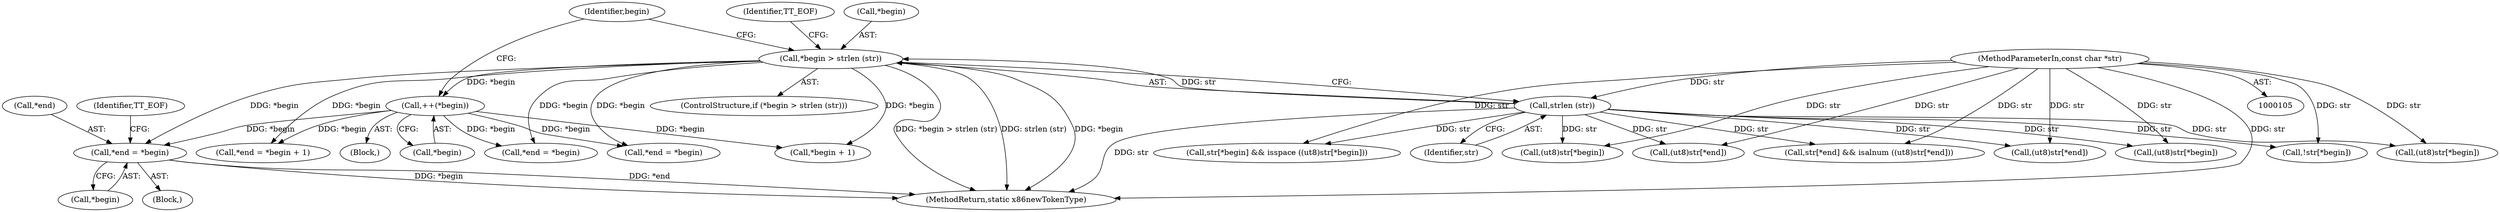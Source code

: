 digraph "0_radare2_66191f780863ea8c66ace4040d0d04a8842e8432@pointer" {
"1000145" [label="(Call,*end = *begin)"];
"1000111" [label="(Call,*begin > strlen (str))"];
"1000114" [label="(Call,strlen (str))"];
"1000106" [label="(MethodParameterIn,const char *str)"];
"1000135" [label="(Call,++(*begin))"];
"1000110" [label="(ControlStructure,if (*begin > strlen (str)))"];
"1000154" [label="(Call,(ut8)str[*begin])"];
"1000148" [label="(Call,*begin)"];
"1000128" [label="(Call,(ut8)str[*begin])"];
"1000136" [label="(Call,*begin)"];
"1000228" [label="(MethodReturn,static x86newTokenType)"];
"1000139" [label="(Call,!str[*begin])"];
"1000112" [label="(Call,*begin)"];
"1000189" [label="(Call,(ut8)str[*begin])"];
"1000145" [label="(Call,*end = *begin)"];
"1000169" [label="(Call,str[*end] && isalnum ((ut8)str[*end]))"];
"1000121" [label="(Identifier,begin)"];
"1000151" [label="(Identifier,TT_EOF)"];
"1000122" [label="(Call,str[*begin] && isspace ((ut8)str[*begin]))"];
"1000144" [label="(Block,)"];
"1000146" [label="(Call,*end)"];
"1000114" [label="(Call,strlen (str))"];
"1000135" [label="(Call,++(*begin))"];
"1000118" [label="(Identifier,TT_EOF)"];
"1000196" [label="(Call,*end = *begin)"];
"1000175" [label="(Call,(ut8)str[*end])"];
"1000222" [label="(Call,*begin + 1)"];
"1000219" [label="(Call,*end = *begin + 1)"];
"1000111" [label="(Call,*begin > strlen (str))"];
"1000205" [label="(Call,(ut8)str[*end])"];
"1000134" [label="(Block,)"];
"1000161" [label="(Call,*end = *begin)"];
"1000106" [label="(MethodParameterIn,const char *str)"];
"1000115" [label="(Identifier,str)"];
"1000145" -> "1000144"  [label="AST: "];
"1000145" -> "1000148"  [label="CFG: "];
"1000146" -> "1000145"  [label="AST: "];
"1000148" -> "1000145"  [label="AST: "];
"1000151" -> "1000145"  [label="CFG: "];
"1000145" -> "1000228"  [label="DDG: *begin"];
"1000145" -> "1000228"  [label="DDG: *end"];
"1000111" -> "1000145"  [label="DDG: *begin"];
"1000135" -> "1000145"  [label="DDG: *begin"];
"1000111" -> "1000110"  [label="AST: "];
"1000111" -> "1000114"  [label="CFG: "];
"1000112" -> "1000111"  [label="AST: "];
"1000114" -> "1000111"  [label="AST: "];
"1000118" -> "1000111"  [label="CFG: "];
"1000121" -> "1000111"  [label="CFG: "];
"1000111" -> "1000228"  [label="DDG: *begin"];
"1000111" -> "1000228"  [label="DDG: strlen (str)"];
"1000111" -> "1000228"  [label="DDG: *begin > strlen (str)"];
"1000114" -> "1000111"  [label="DDG: str"];
"1000111" -> "1000135"  [label="DDG: *begin"];
"1000111" -> "1000161"  [label="DDG: *begin"];
"1000111" -> "1000196"  [label="DDG: *begin"];
"1000111" -> "1000219"  [label="DDG: *begin"];
"1000111" -> "1000222"  [label="DDG: *begin"];
"1000114" -> "1000115"  [label="CFG: "];
"1000115" -> "1000114"  [label="AST: "];
"1000114" -> "1000228"  [label="DDG: str"];
"1000106" -> "1000114"  [label="DDG: str"];
"1000114" -> "1000122"  [label="DDG: str"];
"1000114" -> "1000128"  [label="DDG: str"];
"1000114" -> "1000139"  [label="DDG: str"];
"1000114" -> "1000154"  [label="DDG: str"];
"1000114" -> "1000169"  [label="DDG: str"];
"1000114" -> "1000175"  [label="DDG: str"];
"1000114" -> "1000189"  [label="DDG: str"];
"1000114" -> "1000205"  [label="DDG: str"];
"1000106" -> "1000105"  [label="AST: "];
"1000106" -> "1000228"  [label="DDG: str"];
"1000106" -> "1000122"  [label="DDG: str"];
"1000106" -> "1000128"  [label="DDG: str"];
"1000106" -> "1000139"  [label="DDG: str"];
"1000106" -> "1000154"  [label="DDG: str"];
"1000106" -> "1000169"  [label="DDG: str"];
"1000106" -> "1000175"  [label="DDG: str"];
"1000106" -> "1000189"  [label="DDG: str"];
"1000106" -> "1000205"  [label="DDG: str"];
"1000135" -> "1000134"  [label="AST: "];
"1000135" -> "1000136"  [label="CFG: "];
"1000136" -> "1000135"  [label="AST: "];
"1000121" -> "1000135"  [label="CFG: "];
"1000135" -> "1000161"  [label="DDG: *begin"];
"1000135" -> "1000196"  [label="DDG: *begin"];
"1000135" -> "1000219"  [label="DDG: *begin"];
"1000135" -> "1000222"  [label="DDG: *begin"];
}
